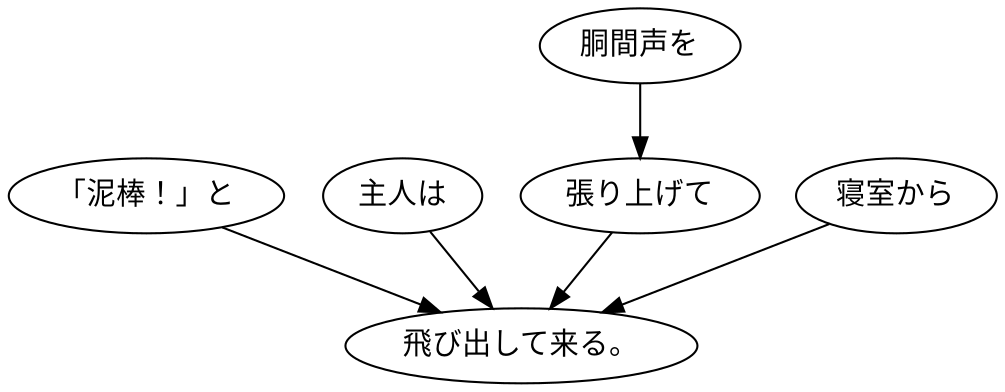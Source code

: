 digraph graph3352 {
	node0 [label="「泥棒！」と"];
	node1 [label="主人は"];
	node2 [label="胴間声を"];
	node3 [label="張り上げて"];
	node4 [label="寝室から"];
	node5 [label="飛び出して来る。"];
	node0 -> node5;
	node1 -> node5;
	node2 -> node3;
	node3 -> node5;
	node4 -> node5;
}
